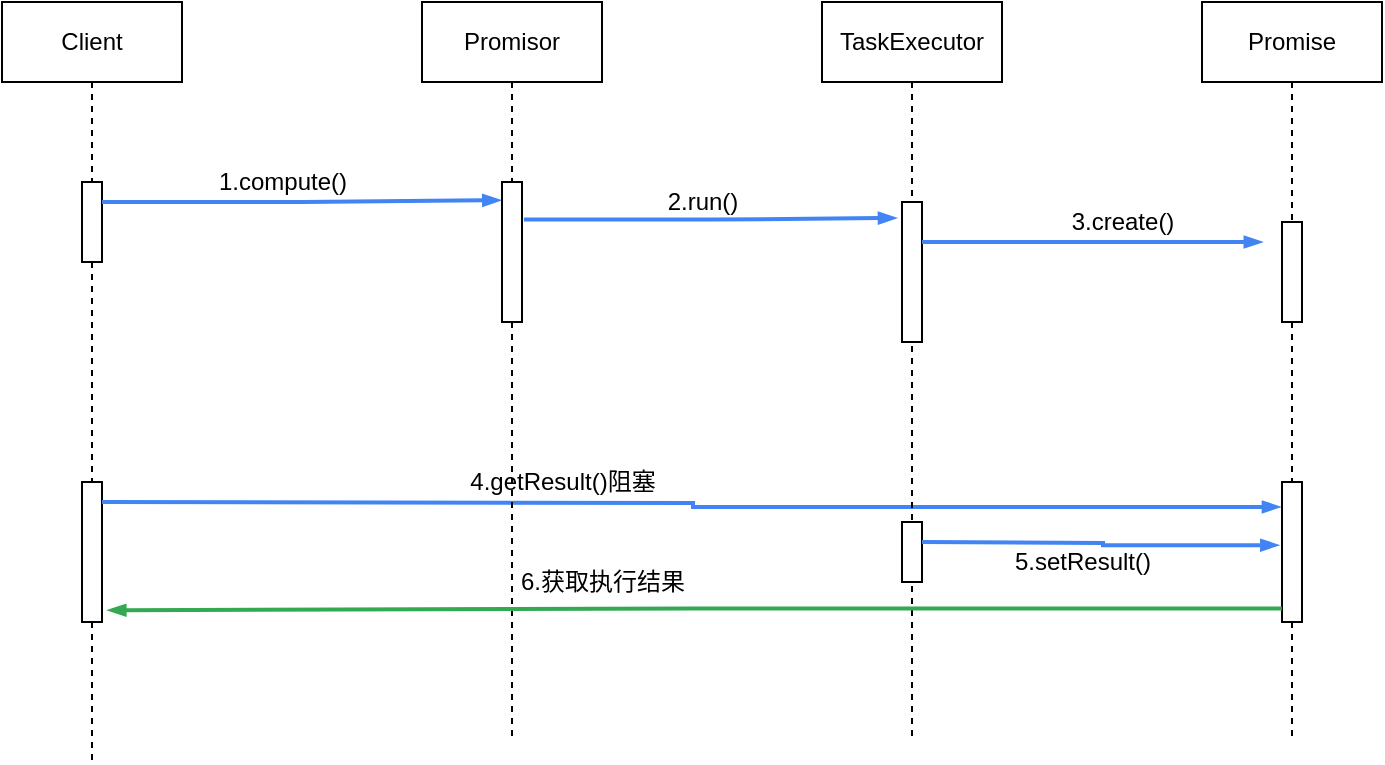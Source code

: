 <mxfile version="16.1.2" type="device"><diagram id="PWHheelMBMFj5eGU9qst" name="第 1 页"><mxGraphModel dx="1104" dy="680" grid="1" gridSize="10" guides="1" tooltips="1" connect="1" arrows="1" fold="1" page="1" pageScale="1" pageWidth="827" pageHeight="1169" math="0" shadow="0"><root><mxCell id="0"/><mxCell id="1" parent="0"/><mxCell id="LvW0IkLzVwqbHfQ98fYv-1" value="Client" style="shape=umlLifeline;perimeter=lifelinePerimeter;whiteSpace=wrap;html=1;container=1;collapsible=0;recursiveResize=0;outlineConnect=0;" vertex="1" parent="1"><mxGeometry x="190" y="130" width="90" height="380" as="geometry"/></mxCell><mxCell id="LvW0IkLzVwqbHfQ98fYv-5" value="" style="html=1;points=[];perimeter=orthogonalPerimeter;" vertex="1" parent="LvW0IkLzVwqbHfQ98fYv-1"><mxGeometry x="40" y="90" width="10" height="40" as="geometry"/></mxCell><mxCell id="LvW0IkLzVwqbHfQ98fYv-7" value="" style="edgeStyle=orthogonalEdgeStyle;fontSize=12;html=1;endArrow=blockThin;endFill=1;rounded=0;strokeWidth=2;endSize=4;startSize=4;dashed=0;strokeColor=#4284F3;entryX=-0.076;entryY=0.13;entryDx=0;entryDy=0;entryPerimeter=0;" edge="1" parent="LvW0IkLzVwqbHfQ98fYv-1" target="LvW0IkLzVwqbHfQ98fYv-6"><mxGeometry width="100" relative="1" as="geometry"><mxPoint x="50" y="100" as="sourcePoint"/><mxPoint x="150" y="100" as="targetPoint"/><Array as="points"><mxPoint x="150" y="100"/><mxPoint x="150" y="100"/></Array></mxGeometry></mxCell><mxCell id="LvW0IkLzVwqbHfQ98fYv-16" value="" style="html=1;points=[];perimeter=orthogonalPerimeter;" vertex="1" parent="LvW0IkLzVwqbHfQ98fYv-1"><mxGeometry x="40" y="240" width="10" height="70" as="geometry"/></mxCell><mxCell id="LvW0IkLzVwqbHfQ98fYv-20" value="" style="edgeStyle=orthogonalEdgeStyle;fontSize=12;html=1;endArrow=blockThin;endFill=1;rounded=0;strokeWidth=2;endSize=4;startSize=4;dashed=0;strokeColor=#4284F3;entryX=-0.092;entryY=0.178;entryDx=0;entryDy=0;entryPerimeter=0;" edge="1" parent="LvW0IkLzVwqbHfQ98fYv-1" target="LvW0IkLzVwqbHfQ98fYv-19"><mxGeometry width="100" relative="1" as="geometry"><mxPoint x="50" y="250" as="sourcePoint"/><mxPoint x="150" y="250" as="targetPoint"/></mxGeometry></mxCell><mxCell id="LvW0IkLzVwqbHfQ98fYv-2" value="Promisor" style="shape=umlLifeline;perimeter=lifelinePerimeter;whiteSpace=wrap;html=1;container=1;collapsible=0;recursiveResize=0;outlineConnect=0;" vertex="1" parent="1"><mxGeometry x="400" y="130" width="90" height="370" as="geometry"/></mxCell><mxCell id="LvW0IkLzVwqbHfQ98fYv-6" value="" style="html=1;points=[];perimeter=orthogonalPerimeter;" vertex="1" parent="LvW0IkLzVwqbHfQ98fYv-2"><mxGeometry x="40" y="90" width="10" height="70" as="geometry"/></mxCell><mxCell id="LvW0IkLzVwqbHfQ98fYv-3" value="TaskExecutor" style="shape=umlLifeline;perimeter=lifelinePerimeter;whiteSpace=wrap;html=1;container=1;collapsible=0;recursiveResize=0;outlineConnect=0;" vertex="1" parent="1"><mxGeometry x="600" y="130" width="90" height="370" as="geometry"/></mxCell><mxCell id="LvW0IkLzVwqbHfQ98fYv-11" value="" style="html=1;points=[];perimeter=orthogonalPerimeter;" vertex="1" parent="LvW0IkLzVwqbHfQ98fYv-3"><mxGeometry x="40" y="100" width="10" height="70" as="geometry"/></mxCell><mxCell id="LvW0IkLzVwqbHfQ98fYv-13" value="" style="edgeStyle=orthogonalEdgeStyle;fontSize=12;html=1;endArrow=blockThin;endFill=1;rounded=0;strokeWidth=2;endSize=4;startSize=4;dashed=0;strokeColor=#4284F3;" edge="1" parent="LvW0IkLzVwqbHfQ98fYv-3"><mxGeometry width="100" relative="1" as="geometry"><mxPoint x="50" y="120" as="sourcePoint"/><mxPoint x="220" y="120" as="targetPoint"/></mxGeometry></mxCell><mxCell id="LvW0IkLzVwqbHfQ98fYv-22" value="" style="html=1;points=[];perimeter=orthogonalPerimeter;" vertex="1" parent="LvW0IkLzVwqbHfQ98fYv-3"><mxGeometry x="40" y="260" width="10" height="30" as="geometry"/></mxCell><mxCell id="LvW0IkLzVwqbHfQ98fYv-24" value="" style="edgeStyle=orthogonalEdgeStyle;fontSize=12;html=1;endArrow=blockThin;endFill=1;rounded=0;strokeWidth=2;endSize=4;startSize=4;dashed=0;strokeColor=#4284F3;entryX=-0.175;entryY=0.451;entryDx=0;entryDy=0;entryPerimeter=0;" edge="1" parent="LvW0IkLzVwqbHfQ98fYv-3" target="LvW0IkLzVwqbHfQ98fYv-19"><mxGeometry width="100" relative="1" as="geometry"><mxPoint x="50" y="270" as="sourcePoint"/><mxPoint x="150" y="270" as="targetPoint"/></mxGeometry></mxCell><mxCell id="LvW0IkLzVwqbHfQ98fYv-4" value="Promise" style="shape=umlLifeline;perimeter=lifelinePerimeter;whiteSpace=wrap;html=1;container=1;collapsible=0;recursiveResize=0;outlineConnect=0;" vertex="1" parent="1"><mxGeometry x="790" y="130" width="90" height="370" as="geometry"/></mxCell><mxCell id="LvW0IkLzVwqbHfQ98fYv-14" value="" style="html=1;points=[];perimeter=orthogonalPerimeter;" vertex="1" parent="LvW0IkLzVwqbHfQ98fYv-4"><mxGeometry x="40" y="110" width="10" height="50" as="geometry"/></mxCell><mxCell id="LvW0IkLzVwqbHfQ98fYv-19" value="" style="html=1;points=[];perimeter=orthogonalPerimeter;" vertex="1" parent="LvW0IkLzVwqbHfQ98fYv-4"><mxGeometry x="40" y="240" width="10" height="70" as="geometry"/></mxCell><mxCell id="LvW0IkLzVwqbHfQ98fYv-9" value="1.compute()" style="text;html=1;align=center;verticalAlign=middle;resizable=0;points=[];autosize=1;strokeColor=none;fillColor=none;" vertex="1" parent="1"><mxGeometry x="290" y="210" width="80" height="20" as="geometry"/></mxCell><mxCell id="LvW0IkLzVwqbHfQ98fYv-10" value="" style="edgeStyle=orthogonalEdgeStyle;fontSize=12;html=1;endArrow=blockThin;endFill=1;rounded=0;strokeWidth=2;endSize=4;startSize=4;dashed=0;strokeColor=#4284F3;exitX=1.093;exitY=0.268;exitDx=0;exitDy=0;exitPerimeter=0;entryX=-0.292;entryY=0.114;entryDx=0;entryDy=0;entryPerimeter=0;" edge="1" parent="1" source="LvW0IkLzVwqbHfQ98fYv-6" target="LvW0IkLzVwqbHfQ98fYv-11"><mxGeometry width="100" relative="1" as="geometry"><mxPoint x="470" y="240" as="sourcePoint"/><mxPoint x="570" y="240" as="targetPoint"/></mxGeometry></mxCell><mxCell id="LvW0IkLzVwqbHfQ98fYv-12" value="2.run()" style="text;html=1;align=center;verticalAlign=middle;resizable=0;points=[];autosize=1;strokeColor=none;fillColor=none;" vertex="1" parent="1"><mxGeometry x="515" y="220" width="50" height="20" as="geometry"/></mxCell><mxCell id="LvW0IkLzVwqbHfQ98fYv-15" value="3.create()" style="text;html=1;align=center;verticalAlign=middle;resizable=0;points=[];autosize=1;strokeColor=none;fillColor=none;" vertex="1" parent="1"><mxGeometry x="715" y="230" width="70" height="20" as="geometry"/></mxCell><mxCell id="LvW0IkLzVwqbHfQ98fYv-21" value="4.getResult()阻塞" style="text;html=1;align=center;verticalAlign=middle;resizable=0;points=[];autosize=1;strokeColor=none;fillColor=none;" vertex="1" parent="1"><mxGeometry x="415" y="360" width="110" height="20" as="geometry"/></mxCell><mxCell id="LvW0IkLzVwqbHfQ98fYv-25" value="5.setResult()" style="text;html=1;align=center;verticalAlign=middle;resizable=0;points=[];autosize=1;strokeColor=none;fillColor=none;" vertex="1" parent="1"><mxGeometry x="690" y="400" width="80" height="20" as="geometry"/></mxCell><mxCell id="LvW0IkLzVwqbHfQ98fYv-26" value="" style="edgeStyle=orthogonalEdgeStyle;fontSize=12;html=1;endArrow=blockThin;endFill=1;rounded=0;strokeWidth=2;endSize=4;startSize=4;strokeColor=#34A853;dashed=0;exitX=-0.008;exitY=0.904;exitDx=0;exitDy=0;exitPerimeter=0;entryX=1.307;entryY=0.916;entryDx=0;entryDy=0;entryPerimeter=0;" edge="1" parent="1" source="LvW0IkLzVwqbHfQ98fYv-19" target="LvW0IkLzVwqbHfQ98fYv-16"><mxGeometry width="100" relative="1" as="geometry"><mxPoint x="440" y="590" as="sourcePoint"/><mxPoint x="540" y="590" as="targetPoint"/></mxGeometry></mxCell><mxCell id="LvW0IkLzVwqbHfQ98fYv-27" value="6.获取执行结果" style="text;html=1;align=center;verticalAlign=middle;resizable=0;points=[];autosize=1;strokeColor=none;fillColor=none;" vertex="1" parent="1"><mxGeometry x="440" y="410" width="100" height="20" as="geometry"/></mxCell></root></mxGraphModel></diagram></mxfile>